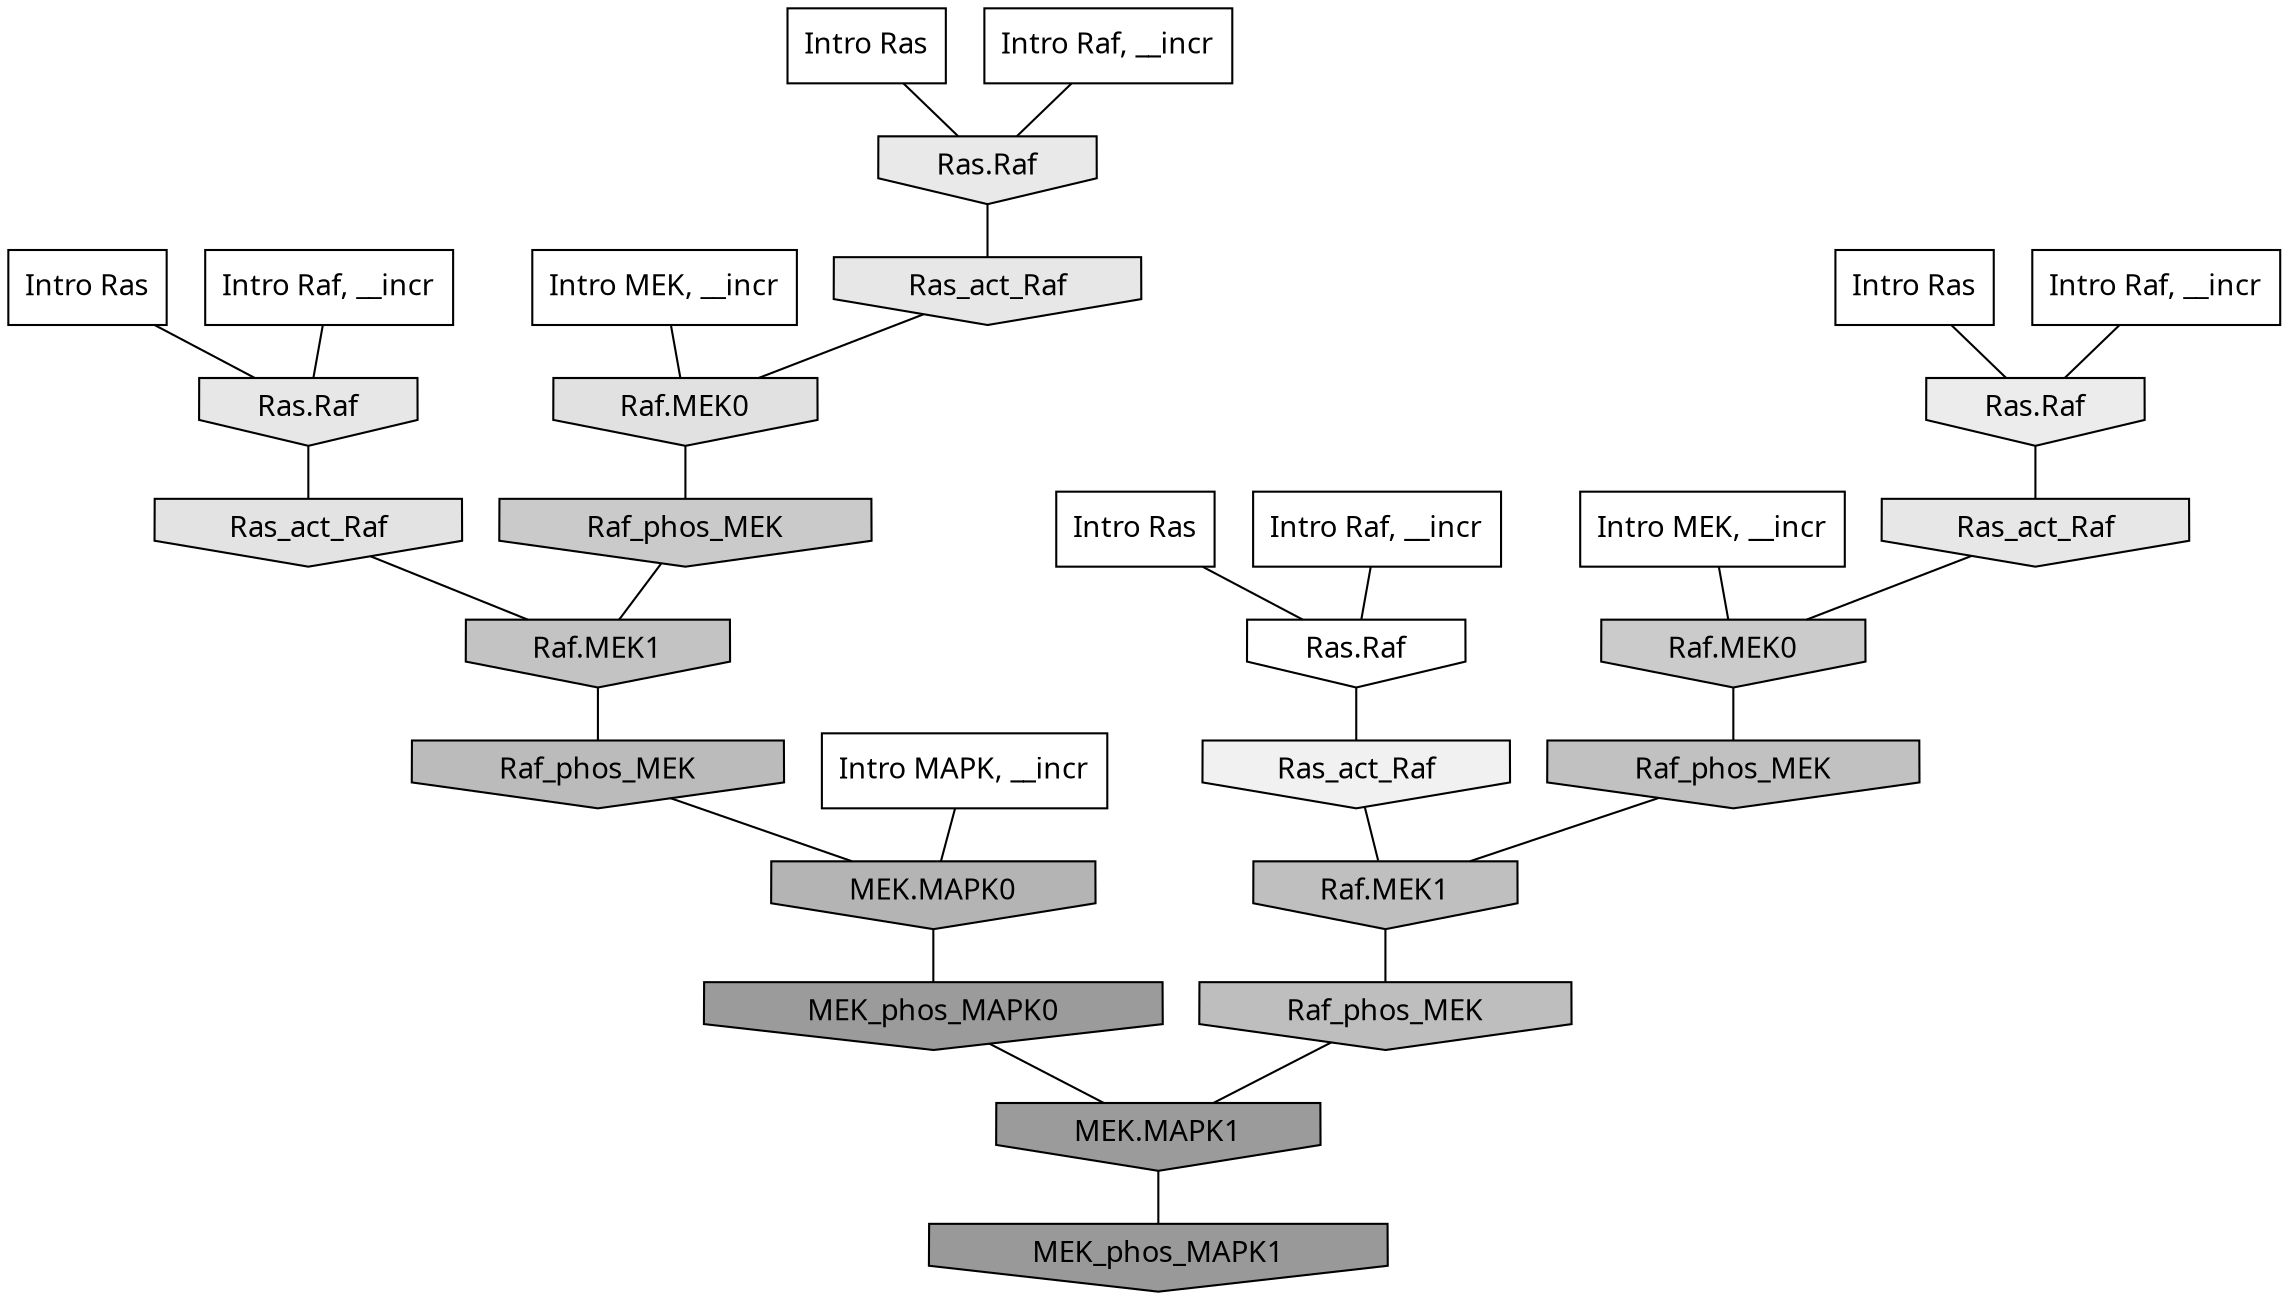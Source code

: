 digraph G{
  rankdir="TB";
  ranksep=0.30;
  node [fontname="CMU Serif"];
  edge [fontname="CMU Serif"];
  
  9 [label="Intro Ras", shape=rectangle, style=filled, fillcolor="0.000 0.000 1.000"]
  
  34 [label="Intro Ras", shape=rectangle, style=filled, fillcolor="0.000 0.000 1.000"]
  
  37 [label="Intro Ras", shape=rectangle, style=filled, fillcolor="0.000 0.000 1.000"]
  
  50 [label="Intro Ras", shape=rectangle, style=filled, fillcolor="0.000 0.000 1.000"]
  
  379 [label="Intro Raf, __incr", shape=rectangle, style=filled, fillcolor="0.000 0.000 1.000"]
  
  670 [label="Intro Raf, __incr", shape=rectangle, style=filled, fillcolor="0.000 0.000 1.000"]
  
  713 [label="Intro Raf, __incr", shape=rectangle, style=filled, fillcolor="0.000 0.000 1.000"]
  
  1007 [label="Intro Raf, __incr", shape=rectangle, style=filled, fillcolor="0.000 0.000 1.000"]
  
  1366 [label="Intro MEK, __incr", shape=rectangle, style=filled, fillcolor="0.000 0.000 1.000"]
  
  1483 [label="Intro MEK, __incr", shape=rectangle, style=filled, fillcolor="0.000 0.000 1.000"]
  
  2310 [label="Intro MAPK, __incr", shape=rectangle, style=filled, fillcolor="0.000 0.000 1.000"]
  
  3282 [label="Ras.Raf", shape=invhouse, style=filled, fillcolor="0.000 0.000 1.000"]
  
  3793 [label="Ras_act_Raf", shape=invhouse, style=filled, fillcolor="0.000 0.000 0.942"]
  
  4131 [label="Ras.Raf", shape=invhouse, style=filled, fillcolor="0.000 0.000 0.922"]
  
  4248 [label="Ras.Raf", shape=invhouse, style=filled, fillcolor="0.000 0.000 0.914"]
  
  4359 [label="Ras.Raf", shape=invhouse, style=filled, fillcolor="0.000 0.000 0.906"]
  
  4396 [label="Ras_act_Raf", shape=invhouse, style=filled, fillcolor="0.000 0.000 0.904"]
  
  4408 [label="Ras_act_Raf", shape=invhouse, style=filled, fillcolor="0.000 0.000 0.903"]
  
  4646 [label="Ras_act_Raf", shape=invhouse, style=filled, fillcolor="0.000 0.000 0.888"]
  
  4762 [label="Raf.MEK0", shape=invhouse, style=filled, fillcolor="0.000 0.000 0.882"]
  
  6446 [label="Raf.MEK0", shape=invhouse, style=filled, fillcolor="0.000 0.000 0.796"]
  
  6611 [label="Raf_phos_MEK", shape=invhouse, style=filled, fillcolor="0.000 0.000 0.790"]
  
  7424 [label="Raf.MEK1", shape=invhouse, style=filled, fillcolor="0.000 0.000 0.763"]
  
  7657 [label="Raf_phos_MEK", shape=invhouse, style=filled, fillcolor="0.000 0.000 0.757"]
  
  7944 [label="Raf.MEK1", shape=invhouse, style=filled, fillcolor="0.000 0.000 0.748"]
  
  8016 [label="Raf_phos_MEK", shape=invhouse, style=filled, fillcolor="0.000 0.000 0.746"]
  
  8539 [label="Raf_phos_MEK", shape=invhouse, style=filled, fillcolor="0.000 0.000 0.731"]
  
  9503 [label="MEK.MAPK0", shape=invhouse, style=filled, fillcolor="0.000 0.000 0.707"]
  
  15598 [label="MEK_phos_MAPK0", shape=invhouse, style=filled, fillcolor="0.000 0.000 0.608"]
  
  15622 [label="MEK.MAPK1", shape=invhouse, style=filled, fillcolor="0.000 0.000 0.607"]
  
  16020 [label="MEK_phos_MAPK1", shape=invhouse, style=filled, fillcolor="0.000 0.000 0.600"]
  
  
  15622 -> 16020 [dir=none, color="0.000 0.000 0.000"] 
  15598 -> 15622 [dir=none, color="0.000 0.000 0.000"] 
  9503 -> 15598 [dir=none, color="0.000 0.000 0.000"] 
  8539 -> 9503 [dir=none, color="0.000 0.000 0.000"] 
  8016 -> 15622 [dir=none, color="0.000 0.000 0.000"] 
  7944 -> 8016 [dir=none, color="0.000 0.000 0.000"] 
  7657 -> 7944 [dir=none, color="0.000 0.000 0.000"] 
  7424 -> 8539 [dir=none, color="0.000 0.000 0.000"] 
  6611 -> 7424 [dir=none, color="0.000 0.000 0.000"] 
  6446 -> 7657 [dir=none, color="0.000 0.000 0.000"] 
  4762 -> 6611 [dir=none, color="0.000 0.000 0.000"] 
  4646 -> 7424 [dir=none, color="0.000 0.000 0.000"] 
  4408 -> 4762 [dir=none, color="0.000 0.000 0.000"] 
  4396 -> 6446 [dir=none, color="0.000 0.000 0.000"] 
  4359 -> 4646 [dir=none, color="0.000 0.000 0.000"] 
  4248 -> 4408 [dir=none, color="0.000 0.000 0.000"] 
  4131 -> 4396 [dir=none, color="0.000 0.000 0.000"] 
  3793 -> 7944 [dir=none, color="0.000 0.000 0.000"] 
  3282 -> 3793 [dir=none, color="0.000 0.000 0.000"] 
  2310 -> 9503 [dir=none, color="0.000 0.000 0.000"] 
  1483 -> 6446 [dir=none, color="0.000 0.000 0.000"] 
  1366 -> 4762 [dir=none, color="0.000 0.000 0.000"] 
  1007 -> 3282 [dir=none, color="0.000 0.000 0.000"] 
  713 -> 4359 [dir=none, color="0.000 0.000 0.000"] 
  670 -> 4131 [dir=none, color="0.000 0.000 0.000"] 
  379 -> 4248 [dir=none, color="0.000 0.000 0.000"] 
  50 -> 4131 [dir=none, color="0.000 0.000 0.000"] 
  37 -> 4248 [dir=none, color="0.000 0.000 0.000"] 
  34 -> 3282 [dir=none, color="0.000 0.000 0.000"] 
  9 -> 4359 [dir=none, color="0.000 0.000 0.000"] 
  
  }
